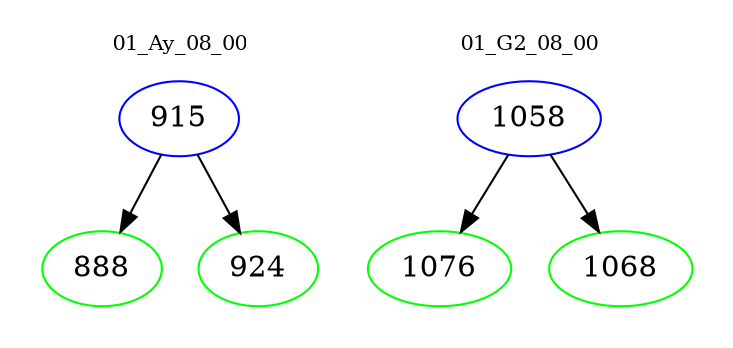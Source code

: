 digraph{
subgraph cluster_0 {
color = white
label = "01_Ay_08_00";
fontsize=10;
T0_915 [label="915", color="blue"]
T0_915 -> T0_888 [color="black"]
T0_888 [label="888", color="green"]
T0_915 -> T0_924 [color="black"]
T0_924 [label="924", color="green"]
}
subgraph cluster_1 {
color = white
label = "01_G2_08_00";
fontsize=10;
T1_1058 [label="1058", color="blue"]
T1_1058 -> T1_1076 [color="black"]
T1_1076 [label="1076", color="green"]
T1_1058 -> T1_1068 [color="black"]
T1_1068 [label="1068", color="green"]
}
}
